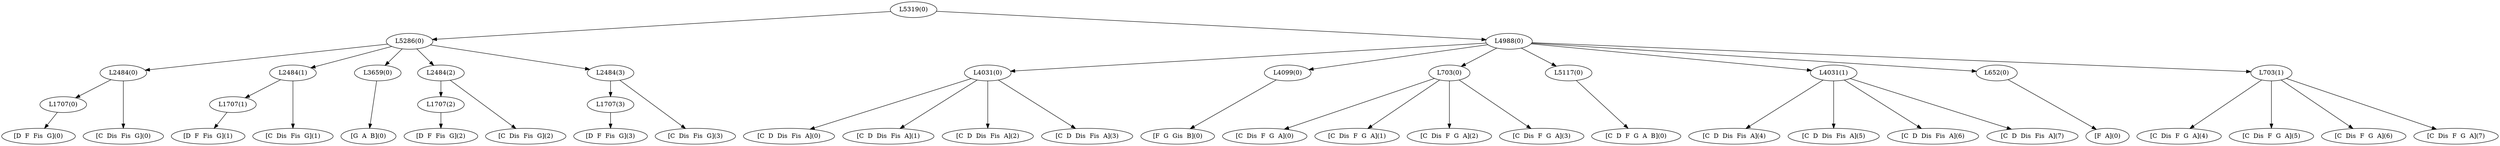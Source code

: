digraph sample{
"L1707(0)"->"[D  F  Fis  G](0)"
"L2484(0)"->"L1707(0)"
"L2484(0)"->"[C  Dis  Fis  G](0)"
"L1707(1)"->"[D  F  Fis  G](1)"
"L2484(1)"->"L1707(1)"
"L2484(1)"->"[C  Dis  Fis  G](1)"
"L3659(0)"->"[G  A  B](0)"
"L1707(2)"->"[D  F  Fis  G](2)"
"L2484(2)"->"L1707(2)"
"L2484(2)"->"[C  Dis  Fis  G](2)"
"L1707(3)"->"[D  F  Fis  G](3)"
"L2484(3)"->"L1707(3)"
"L2484(3)"->"[C  Dis  Fis  G](3)"
"L5286(0)"->"L2484(0)"
"L5286(0)"->"L2484(1)"
"L5286(0)"->"L3659(0)"
"L5286(0)"->"L2484(2)"
"L5286(0)"->"L2484(3)"
"L4031(0)"->"[C  D  Dis  Fis  A](0)"
"L4031(0)"->"[C  D  Dis  Fis  A](1)"
"L4031(0)"->"[C  D  Dis  Fis  A](2)"
"L4031(0)"->"[C  D  Dis  Fis  A](3)"
"L4099(0)"->"[F  G  Gis  B](0)"
"L703(0)"->"[C  Dis  F  G  A](0)"
"L703(0)"->"[C  Dis  F  G  A](1)"
"L703(0)"->"[C  Dis  F  G  A](2)"
"L703(0)"->"[C  Dis  F  G  A](3)"
"L5117(0)"->"[C  D  F  G  A  B](0)"
"L4031(1)"->"[C  D  Dis  Fis  A](4)"
"L4031(1)"->"[C  D  Dis  Fis  A](5)"
"L4031(1)"->"[C  D  Dis  Fis  A](6)"
"L4031(1)"->"[C  D  Dis  Fis  A](7)"
"L652(0)"->"[F  A](0)"
"L703(1)"->"[C  Dis  F  G  A](4)"
"L703(1)"->"[C  Dis  F  G  A](5)"
"L703(1)"->"[C  Dis  F  G  A](6)"
"L703(1)"->"[C  Dis  F  G  A](7)"
"L4988(0)"->"L4031(0)"
"L4988(0)"->"L4099(0)"
"L4988(0)"->"L703(0)"
"L4988(0)"->"L5117(0)"
"L4988(0)"->"L4031(1)"
"L4988(0)"->"L652(0)"
"L4988(0)"->"L703(1)"
"L5319(0)"->"L5286(0)"
"L5319(0)"->"L4988(0)"
{rank = min; "L5319(0)"}
{rank = same; "L5286(0)"; "L4988(0)";}
{rank = same; "L2484(0)"; "L2484(1)"; "L3659(0)"; "L2484(2)"; "L2484(3)"; "L4031(0)"; "L4099(0)"; "L703(0)"; "L5117(0)"; "L4031(1)"; "L652(0)"; "L703(1)";}
{rank = same; "L1707(0)"; "L1707(1)"; "L1707(2)"; "L1707(3)";}
{rank = max; "[C  D  Dis  Fis  A](0)"; "[C  D  Dis  Fis  A](1)"; "[C  D  Dis  Fis  A](2)"; "[C  D  Dis  Fis  A](3)"; "[C  D  Dis  Fis  A](4)"; "[C  D  Dis  Fis  A](5)"; "[C  D  Dis  Fis  A](6)"; "[C  D  Dis  Fis  A](7)"; "[C  D  F  G  A  B](0)"; "[C  Dis  F  G  A](0)"; "[C  Dis  F  G  A](1)"; "[C  Dis  F  G  A](2)"; "[C  Dis  F  G  A](3)"; "[C  Dis  F  G  A](4)"; "[C  Dis  F  G  A](5)"; "[C  Dis  F  G  A](6)"; "[C  Dis  F  G  A](7)"; "[C  Dis  Fis  G](0)"; "[C  Dis  Fis  G](1)"; "[C  Dis  Fis  G](2)"; "[C  Dis  Fis  G](3)"; "[D  F  Fis  G](0)"; "[D  F  Fis  G](1)"; "[D  F  Fis  G](2)"; "[D  F  Fis  G](3)"; "[F  A](0)"; "[F  G  Gis  B](0)"; "[G  A  B](0)";}
}